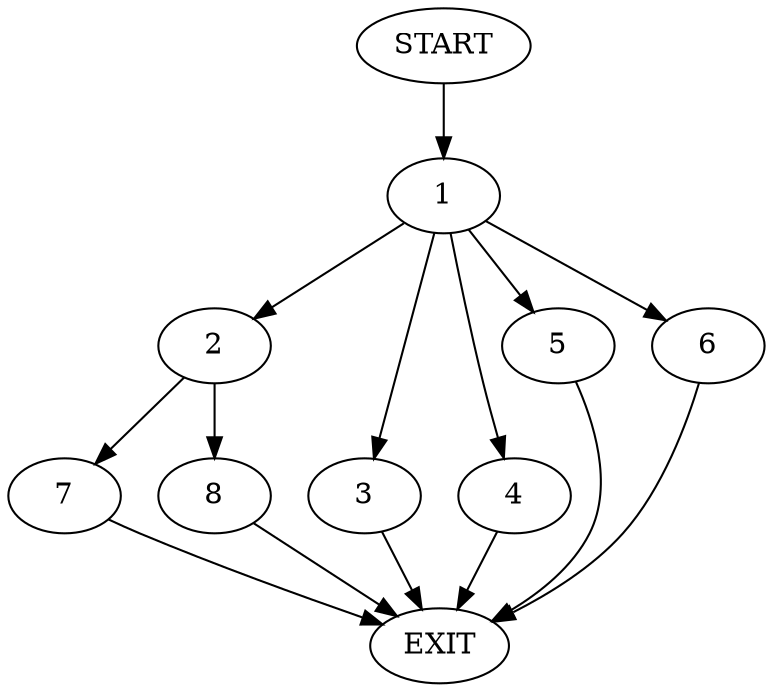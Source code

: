 digraph {
0 [label="START"]
9 [label="EXIT"]
0 -> 1
1 -> 2
1 -> 3
1 -> 4
1 -> 5
1 -> 6
5 -> 9
2 -> 7
2 -> 8
3 -> 9
4 -> 9
6 -> 9
8 -> 9
7 -> 9
}
